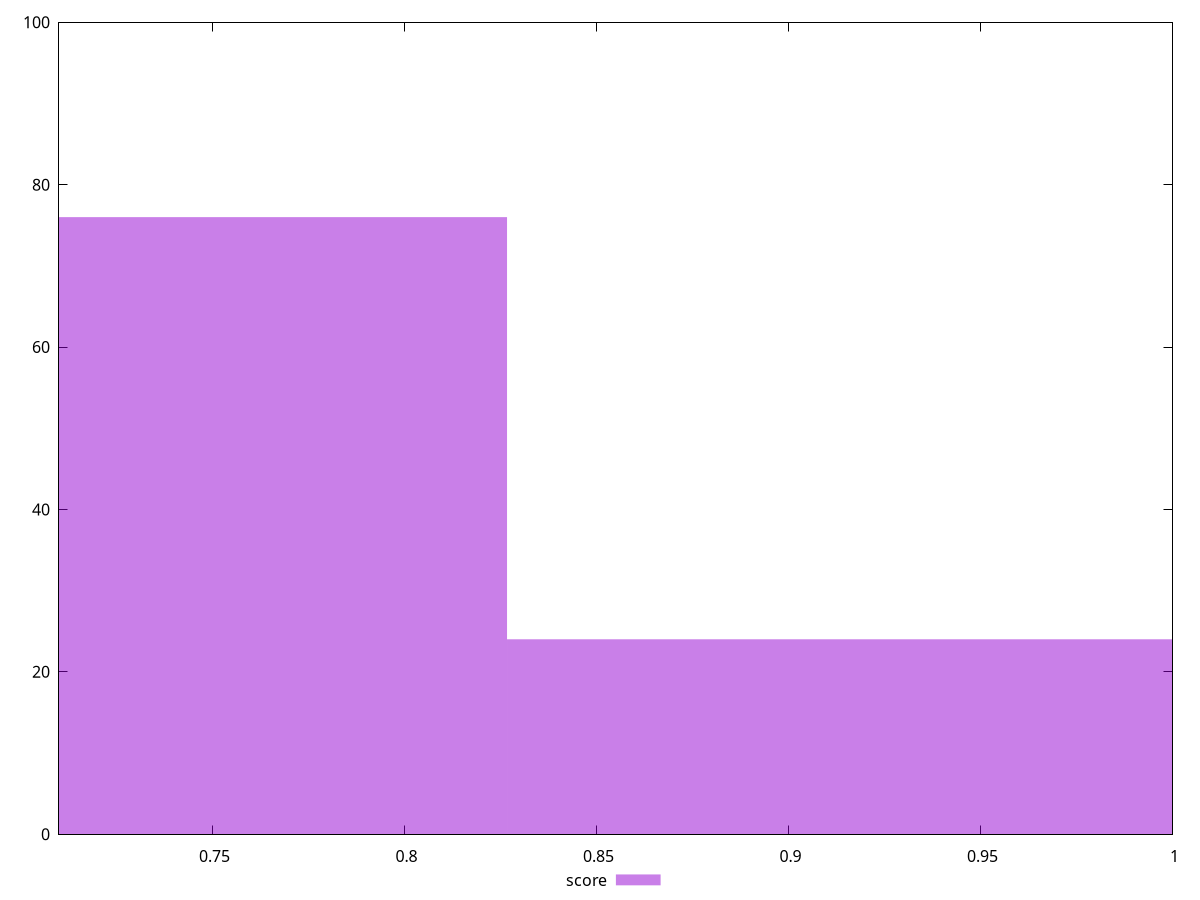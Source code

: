 reset

$score <<EOF
0.7085880812315183 76
0.9447841083086911 24
EOF

set key outside below
set boxwidth 0.23619602707717277
set xrange [0.71:1]
set yrange [0:100]
set trange [0:100]
set style fill transparent solid 0.5 noborder
set terminal svg size 640, 490 enhanced background rgb 'white'
set output "report_00019_2021-02-10T18-14-37.922Z//uses-rel-preconnect/samples/pages+cached/score/histogram.svg"

plot $score title "score" with boxes

reset
